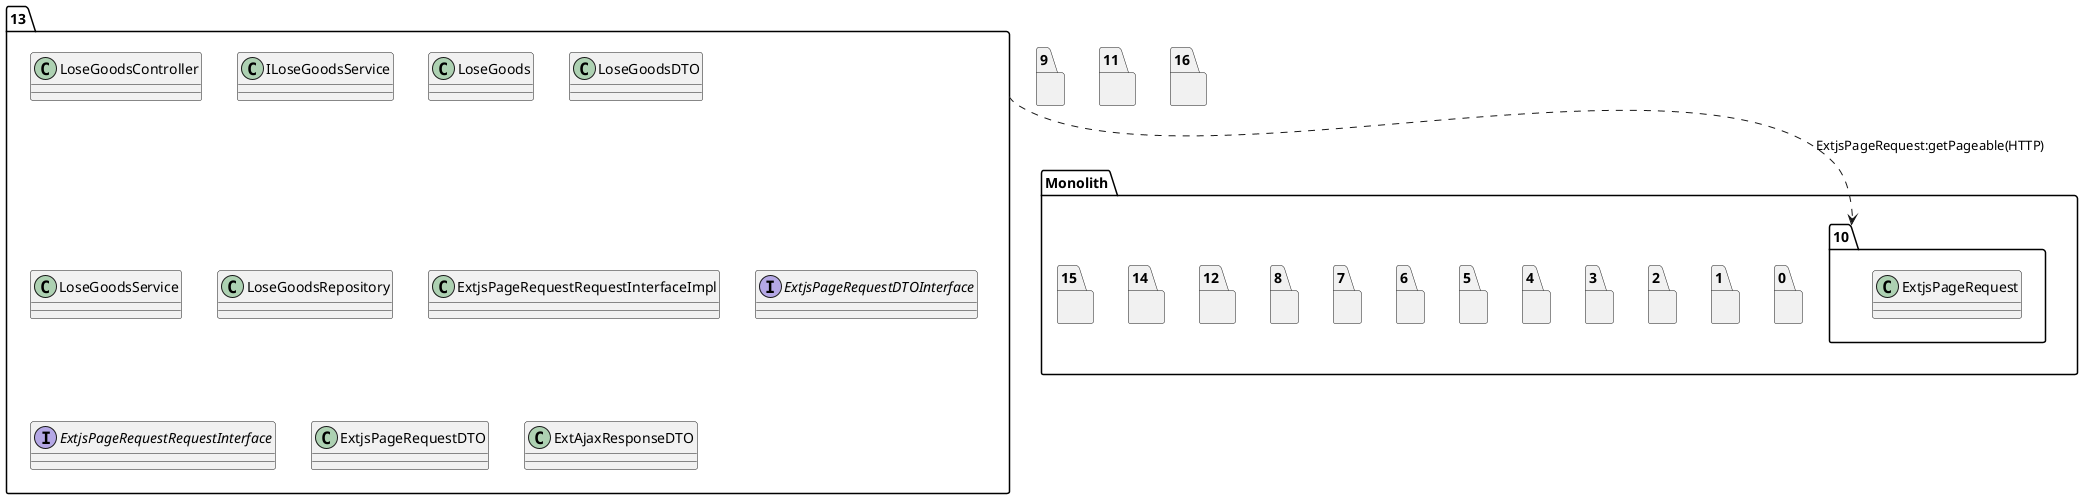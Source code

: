 @startuml
package "13"{
class LoseGoodsController
class ILoseGoodsService
class LoseGoods
class LoseGoodsDTO
class LoseGoodsService
class LoseGoodsRepository
class ExtjsPageRequestRequestInterfaceImpl
interface ExtjsPageRequestDTOInterface
interface ExtjsPageRequestRequestInterface
class ExtjsPageRequestDTO
class ExtAjaxResponseDTO
}
package "9"{
}
package "11"{
}
package "16"{
}
package "Monolith" {
package "0"{
}
package "1"{
}
package "2"{
}
package "3"{
}
package "4"{
}
package "5"{
}
package "6"{
}
package "7"{
}
package "8"{
}
package "10"{
class ExtjsPageRequest
}
package "12"{
}
package "14"{
}
package "15"{
}
}
"13"..>"10":ExtjsPageRequest:getPageable(HTTP)
@enduml